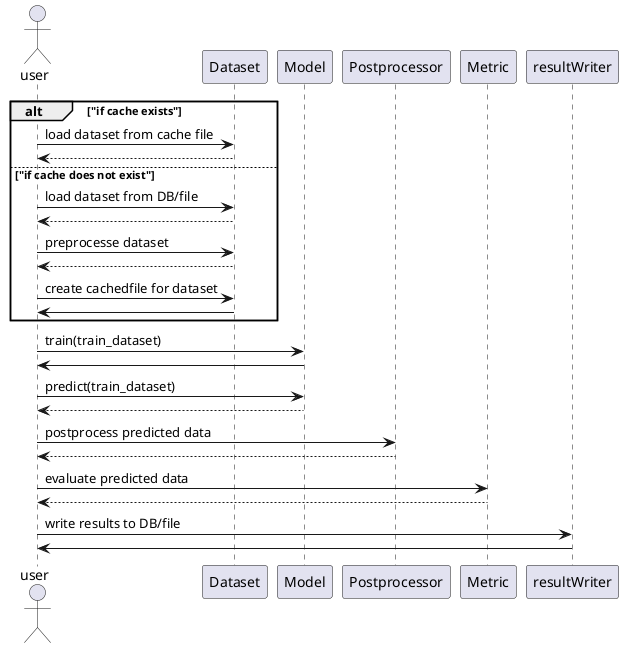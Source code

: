 @startuml

actor user
participant "Dataset" as dataset
participant "Model" as model
participant "Postprocessor" as postprocess
participant "Metric" as metric

alt "if cache exists"
    user -> dataset: load dataset from cache file
    dataset --> user
else "if cache does not exist"
    user -> dataset: load dataset from DB/file
    dataset --> user
    user -> dataset: preprocesse dataset
    dataset --> user
    user -> dataset: create cachedfile for dataset
    dataset -> user: 
end

user -> model: train(train_dataset)
model -> user: 

user -> model: predict(train_dataset)
model --> user: 

user -> postprocess: postprocess predicted data
postprocess --> user: 

user -> metric: evaluate predicted data
metric --> user: 

user -> resultWriter: write results to DB/file
resultWriter -> user:


@enduml
